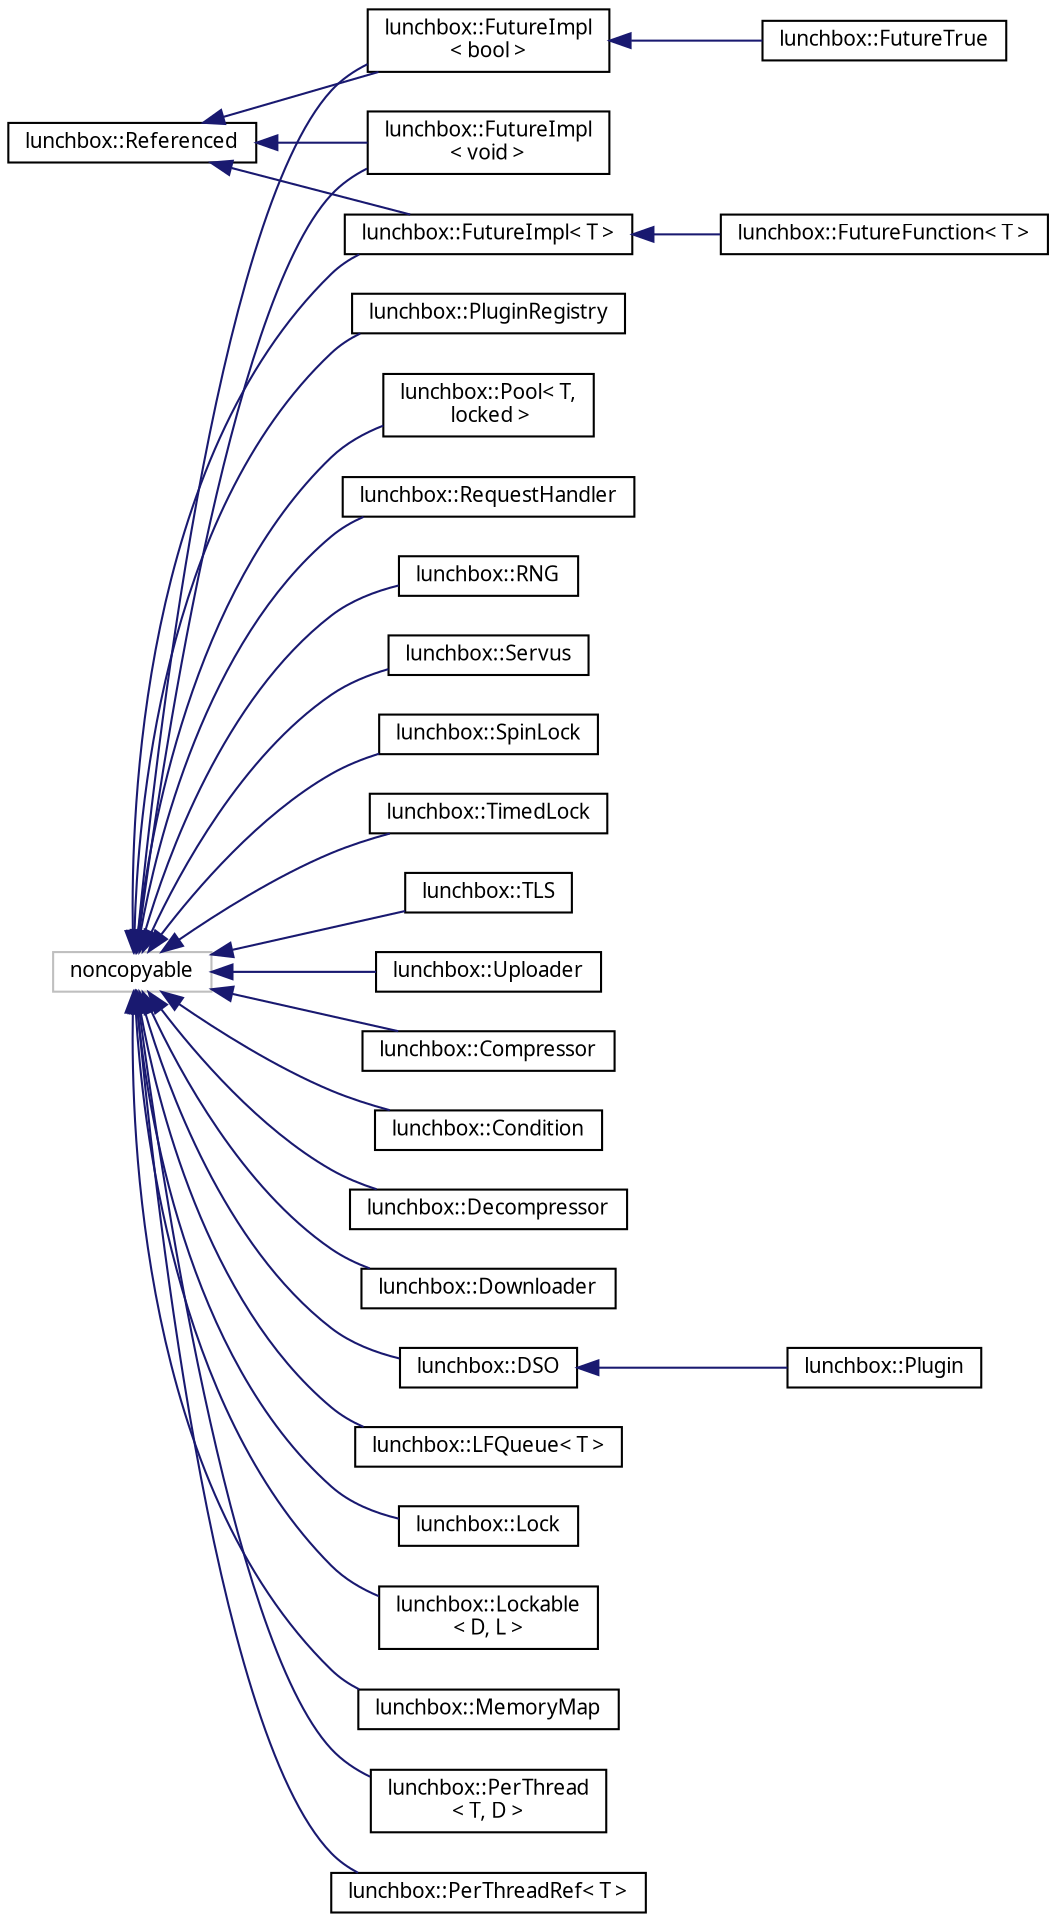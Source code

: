 digraph "Graphical Class Hierarchy"
{
  edge [fontname="Sans",fontsize="10",labelfontname="Sans",labelfontsize="10"];
  node [fontname="Sans",fontsize="10",shape=record];
  rankdir="LR";
  Node1 [label="noncopyable",height=0.2,width=0.4,color="grey75", fillcolor="white", style="filled"];
  Node1 -> Node2 [dir="back",color="midnightblue",fontsize="10",style="solid",fontname="Sans"];
  Node2 [label="lunchbox::FutureImpl\l\< bool \>",height=0.2,width=0.4,color="black", fillcolor="white", style="filled",URL="$classlunchbox_1_1_future_impl.html"];
  Node2 -> Node3 [dir="back",color="midnightblue",fontsize="10",style="solid",fontname="Sans"];
  Node3 [label="lunchbox::FutureTrue",height=0.2,width=0.4,color="black", fillcolor="white", style="filled",URL="$classlunchbox_1_1_future_true.html",tooltip="A boolean future always returning true. "];
  Node1 -> Node4 [dir="back",color="midnightblue",fontsize="10",style="solid",fontname="Sans"];
  Node4 [label="lunchbox::FutureImpl\l\< void \>",height=0.2,width=0.4,color="black", fillcolor="white", style="filled",URL="$classlunchbox_1_1_future_impl.html"];
  Node1 -> Node5 [dir="back",color="midnightblue",fontsize="10",style="solid",fontname="Sans"];
  Node5 [label="lunchbox::Compressor",height=0.2,width=0.4,color="black", fillcolor="white", style="filled",URL="$classlunchbox_1_1_compressor.html",tooltip="A C++ class to handle one compressor plugin instance. "];
  Node1 -> Node6 [dir="back",color="midnightblue",fontsize="10",style="solid",fontname="Sans"];
  Node6 [label="lunchbox::Condition",height=0.2,width=0.4,color="black", fillcolor="white", style="filled",URL="$classlunchbox_1_1_condition.html",tooltip="A condition variable and associated lock. "];
  Node1 -> Node7 [dir="back",color="midnightblue",fontsize="10",style="solid",fontname="Sans"];
  Node7 [label="lunchbox::Decompressor",height=0.2,width=0.4,color="black", fillcolor="white", style="filled",URL="$classlunchbox_1_1_decompressor.html",tooltip="A C++ class to handle one decompressor plugin instance. "];
  Node1 -> Node8 [dir="back",color="midnightblue",fontsize="10",style="solid",fontname="Sans"];
  Node8 [label="lunchbox::Downloader",height=0.2,width=0.4,color="black", fillcolor="white", style="filled",URL="$classlunchbox_1_1_downloader.html",tooltip="A C++ class to handle one downloader plugin instance. "];
  Node1 -> Node9 [dir="back",color="midnightblue",fontsize="10",style="solid",fontname="Sans"];
  Node9 [label="lunchbox::DSO",height=0.2,width=0.4,color="black", fillcolor="white", style="filled",URL="$classlunchbox_1_1_d_s_o.html",tooltip="Helper to access dynamic shared objects (DSO) "];
  Node9 -> Node10 [dir="back",color="midnightblue",fontsize="10",style="solid",fontname="Sans"];
  Node10 [label="lunchbox::Plugin",height=0.2,width=0.4,color="black", fillcolor="white", style="filled",URL="$classlunchbox_1_1_plugin.html",tooltip="Holder for all functions and information of one compression plugin DSO. "];
  Node1 -> Node11 [dir="back",color="midnightblue",fontsize="10",style="solid",fontname="Sans"];
  Node11 [label="lunchbox::FutureImpl\< T \>",height=0.2,width=0.4,color="black", fillcolor="white", style="filled",URL="$classlunchbox_1_1_future_impl.html",tooltip="Base class to implement the wait method fulfilling the future. "];
  Node11 -> Node12 [dir="back",color="midnightblue",fontsize="10",style="solid",fontname="Sans"];
  Node12 [label="lunchbox::FutureFunction\< T \>",height=0.2,width=0.4,color="black", fillcolor="white", style="filled",URL="$classlunchbox_1_1_future_function.html",tooltip="A Future implementation using a boost::function for fulfilment. "];
  Node1 -> Node13 [dir="back",color="midnightblue",fontsize="10",style="solid",fontname="Sans"];
  Node13 [label="lunchbox::LFQueue\< T \>",height=0.2,width=0.4,color="black", fillcolor="white", style="filled",URL="$classlunchbox_1_1_l_f_queue.html",tooltip="A thread-safe, lock-free queue with non-blocking access. "];
  Node1 -> Node14 [dir="back",color="midnightblue",fontsize="10",style="solid",fontname="Sans"];
  Node14 [label="lunchbox::Lock",height=0.2,width=0.4,color="black", fillcolor="white", style="filled",URL="$classlunchbox_1_1_lock.html",tooltip="A lock (mutex) primitive. "];
  Node1 -> Node15 [dir="back",color="midnightblue",fontsize="10",style="solid",fontname="Sans"];
  Node15 [label="lunchbox::Lockable\l\< D, L \>",height=0.2,width=0.4,color="black", fillcolor="white", style="filled",URL="$classlunchbox_1_1_lockable.html",tooltip="A convenience structure to hold data together with a lock for access. "];
  Node1 -> Node16 [dir="back",color="midnightblue",fontsize="10",style="solid",fontname="Sans"];
  Node16 [label="lunchbox::MemoryMap",height=0.2,width=0.4,color="black", fillcolor="white", style="filled",URL="$classlunchbox_1_1_memory_map.html",tooltip="Helper to map a file to a memory address (mmap). "];
  Node1 -> Node17 [dir="back",color="midnightblue",fontsize="10",style="solid",fontname="Sans"];
  Node17 [label="lunchbox::PerThread\l\< T, D \>",height=0.2,width=0.4,color="black", fillcolor="white", style="filled",URL="$classlunchbox_1_1_per_thread.html",tooltip="Implements thread-specific storage for C++ objects. "];
  Node1 -> Node18 [dir="back",color="midnightblue",fontsize="10",style="solid",fontname="Sans"];
  Node18 [label="lunchbox::PerThreadRef\< T \>",height=0.2,width=0.4,color="black", fillcolor="white", style="filled",URL="$classlunchbox_1_1_per_thread_ref.html",tooltip="Thread-specific storage for a RefPtr. "];
  Node1 -> Node19 [dir="back",color="midnightblue",fontsize="10",style="solid",fontname="Sans"];
  Node19 [label="lunchbox::PluginRegistry",height=0.2,width=0.4,color="black", fillcolor="white", style="filled",URL="$classlunchbox_1_1_plugin_registry.html",tooltip="A registry for loaded plugins. "];
  Node1 -> Node20 [dir="back",color="midnightblue",fontsize="10",style="solid",fontname="Sans"];
  Node20 [label="lunchbox::Pool\< T,\l locked \>",height=0.2,width=0.4,color="black", fillcolor="white", style="filled",URL="$classlunchbox_1_1_pool.html",tooltip="An object allocation pool. "];
  Node1 -> Node21 [dir="back",color="midnightblue",fontsize="10",style="solid",fontname="Sans"];
  Node21 [label="lunchbox::RequestHandler",height=0.2,width=0.4,color="black", fillcolor="white", style="filled",URL="$classlunchbox_1_1_request_handler.html",tooltip="A thread-safe request handler. "];
  Node1 -> Node22 [dir="back",color="midnightblue",fontsize="10",style="solid",fontname="Sans"];
  Node22 [label="lunchbox::RNG",height=0.2,width=0.4,color="black", fillcolor="white", style="filled",URL="$classlunchbox_1_1_r_n_g.html",tooltip="A random number generator. "];
  Node1 -> Node23 [dir="back",color="midnightblue",fontsize="10",style="solid",fontname="Sans"];
  Node23 [label="lunchbox::Servus",height=0.2,width=0.4,color="black", fillcolor="white", style="filled",URL="$classlunchbox_1_1_servus.html",tooltip="Simple wrapper for ZeroConf key/value pairs. "];
  Node1 -> Node24 [dir="back",color="midnightblue",fontsize="10",style="solid",fontname="Sans"];
  Node24 [label="lunchbox::SpinLock",height=0.2,width=0.4,color="black", fillcolor="white", style="filled",URL="$classlunchbox_1_1_spin_lock.html",tooltip="A fast lock for uncontended memory access. "];
  Node1 -> Node25 [dir="back",color="midnightblue",fontsize="10",style="solid",fontname="Sans"];
  Node25 [label="lunchbox::TimedLock",height=0.2,width=0.4,color="black", fillcolor="white", style="filled",URL="$classlunchbox_1_1_timed_lock.html",tooltip="A mutex with timeout capabilities. "];
  Node1 -> Node26 [dir="back",color="midnightblue",fontsize="10",style="solid",fontname="Sans"];
  Node26 [label="lunchbox::TLS",height=0.2,width=0.4,color="black", fillcolor="white", style="filled",URL="$classlunchbox_1_1_t_l_s.html",tooltip="Provides thread-local storage API used by PerThread and PerThreadRef. "];
  Node1 -> Node27 [dir="back",color="midnightblue",fontsize="10",style="solid",fontname="Sans"];
  Node27 [label="lunchbox::Uploader",height=0.2,width=0.4,color="black", fillcolor="white", style="filled",URL="$classlunchbox_1_1_uploader.html",tooltip="A C++ class to handle one uploader plugin instance. "];
  Node28 [label="lunchbox::Referenced",height=0.2,width=0.4,color="black", fillcolor="white", style="filled",URL="$classlunchbox_1_1_referenced.html",tooltip="Base class for referenced objects. "];
  Node28 -> Node2 [dir="back",color="midnightblue",fontsize="10",style="solid",fontname="Sans"];
  Node28 -> Node4 [dir="back",color="midnightblue",fontsize="10",style="solid",fontname="Sans"];
  Node28 -> Node11 [dir="back",color="midnightblue",fontsize="10",style="solid",fontname="Sans"];
}
